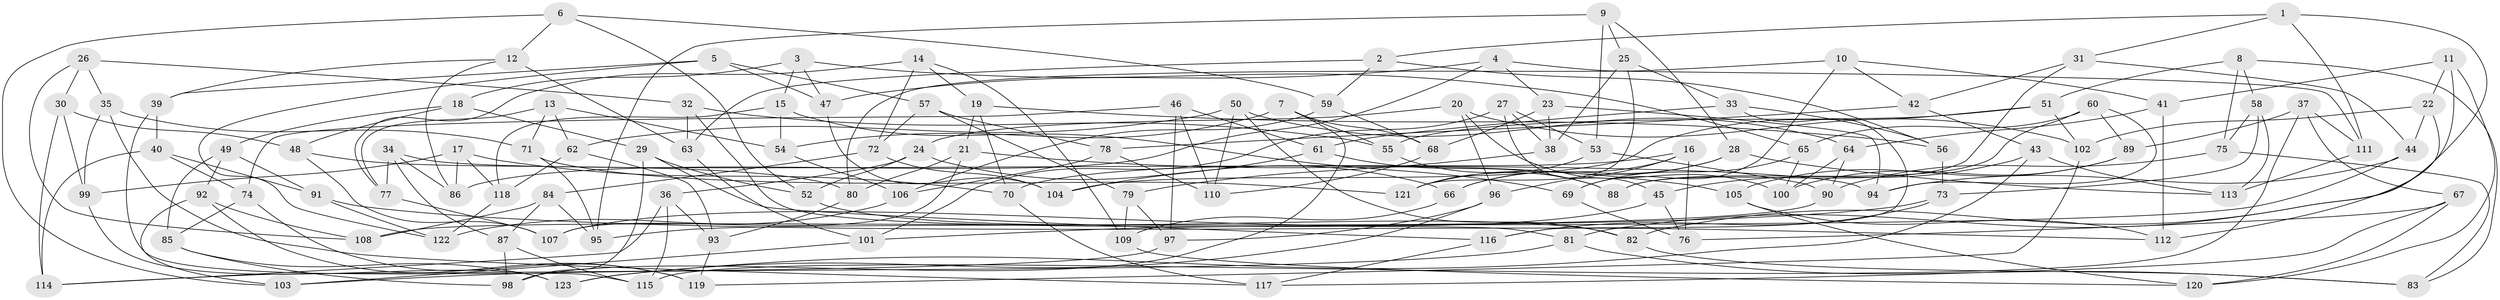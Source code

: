// Generated by graph-tools (version 1.1) at 2025/11/02/27/25 16:11:50]
// undirected, 123 vertices, 246 edges
graph export_dot {
graph [start="1"]
  node [color=gray90,style=filled];
  1;
  2;
  3;
  4;
  5;
  6;
  7;
  8;
  9;
  10;
  11;
  12;
  13;
  14;
  15;
  16;
  17;
  18;
  19;
  20;
  21;
  22;
  23;
  24;
  25;
  26;
  27;
  28;
  29;
  30;
  31;
  32;
  33;
  34;
  35;
  36;
  37;
  38;
  39;
  40;
  41;
  42;
  43;
  44;
  45;
  46;
  47;
  48;
  49;
  50;
  51;
  52;
  53;
  54;
  55;
  56;
  57;
  58;
  59;
  60;
  61;
  62;
  63;
  64;
  65;
  66;
  67;
  68;
  69;
  70;
  71;
  72;
  73;
  74;
  75;
  76;
  77;
  78;
  79;
  80;
  81;
  82;
  83;
  84;
  85;
  86;
  87;
  88;
  89;
  90;
  91;
  92;
  93;
  94;
  95;
  96;
  97;
  98;
  99;
  100;
  101;
  102;
  103;
  104;
  105;
  106;
  107;
  108;
  109;
  110;
  111;
  112;
  113;
  114;
  115;
  116;
  117;
  118;
  119;
  120;
  121;
  122;
  123;
  1 -- 81;
  1 -- 31;
  1 -- 2;
  1 -- 111;
  2 -- 63;
  2 -- 59;
  2 -- 56;
  3 -- 47;
  3 -- 18;
  3 -- 65;
  3 -- 15;
  4 -- 23;
  4 -- 86;
  4 -- 111;
  4 -- 47;
  5 -- 39;
  5 -- 47;
  5 -- 57;
  5 -- 122;
  6 -- 59;
  6 -- 12;
  6 -- 52;
  6 -- 103;
  7 -- 55;
  7 -- 68;
  7 -- 54;
  7 -- 98;
  8 -- 58;
  8 -- 51;
  8 -- 83;
  8 -- 75;
  9 -- 95;
  9 -- 53;
  9 -- 25;
  9 -- 28;
  10 -- 41;
  10 -- 69;
  10 -- 80;
  10 -- 42;
  11 -- 22;
  11 -- 120;
  11 -- 82;
  11 -- 41;
  12 -- 86;
  12 -- 63;
  12 -- 39;
  13 -- 54;
  13 -- 62;
  13 -- 71;
  13 -- 77;
  14 -- 77;
  14 -- 72;
  14 -- 19;
  14 -- 109;
  15 -- 69;
  15 -- 118;
  15 -- 54;
  16 -- 96;
  16 -- 70;
  16 -- 76;
  16 -- 66;
  17 -- 70;
  17 -- 118;
  17 -- 99;
  17 -- 86;
  18 -- 29;
  18 -- 48;
  18 -- 49;
  19 -- 21;
  19 -- 70;
  19 -- 56;
  20 -- 24;
  20 -- 100;
  20 -- 102;
  20 -- 96;
  21 -- 105;
  21 -- 80;
  21 -- 107;
  22 -- 102;
  22 -- 44;
  22 -- 112;
  23 -- 94;
  23 -- 68;
  23 -- 38;
  24 -- 66;
  24 -- 36;
  24 -- 52;
  25 -- 121;
  25 -- 38;
  25 -- 33;
  26 -- 35;
  26 -- 30;
  26 -- 32;
  26 -- 108;
  27 -- 101;
  27 -- 45;
  27 -- 38;
  27 -- 53;
  28 -- 113;
  28 -- 66;
  28 -- 121;
  29 -- 116;
  29 -- 52;
  29 -- 98;
  30 -- 99;
  30 -- 48;
  30 -- 114;
  31 -- 42;
  31 -- 88;
  31 -- 44;
  32 -- 55;
  32 -- 63;
  32 -- 81;
  33 -- 56;
  33 -- 116;
  33 -- 61;
  34 -- 87;
  34 -- 86;
  34 -- 94;
  34 -- 77;
  35 -- 71;
  35 -- 117;
  35 -- 99;
  36 -- 114;
  36 -- 93;
  36 -- 115;
  37 -- 115;
  37 -- 67;
  37 -- 89;
  37 -- 111;
  38 -- 79;
  39 -- 115;
  39 -- 40;
  40 -- 74;
  40 -- 114;
  40 -- 91;
  41 -- 64;
  41 -- 112;
  42 -- 43;
  42 -- 78;
  43 -- 113;
  43 -- 45;
  43 -- 123;
  44 -- 95;
  44 -- 94;
  45 -- 107;
  45 -- 76;
  46 -- 110;
  46 -- 74;
  46 -- 61;
  46 -- 97;
  47 -- 104;
  48 -- 107;
  48 -- 80;
  49 -- 92;
  49 -- 85;
  49 -- 91;
  50 -- 64;
  50 -- 110;
  50 -- 82;
  50 -- 62;
  51 -- 55;
  51 -- 102;
  51 -- 104;
  52 -- 82;
  53 -- 121;
  53 -- 90;
  54 -- 106;
  55 -- 88;
  56 -- 73;
  57 -- 79;
  57 -- 78;
  57 -- 72;
  58 -- 75;
  58 -- 73;
  58 -- 113;
  59 -- 106;
  59 -- 68;
  60 -- 89;
  60 -- 94;
  60 -- 88;
  60 -- 65;
  61 -- 88;
  61 -- 104;
  62 -- 93;
  62 -- 118;
  63 -- 101;
  64 -- 100;
  64 -- 90;
  65 -- 69;
  65 -- 100;
  66 -- 109;
  67 -- 76;
  67 -- 117;
  67 -- 120;
  68 -- 110;
  69 -- 76;
  70 -- 117;
  71 -- 121;
  71 -- 95;
  72 -- 84;
  72 -- 104;
  73 -- 101;
  73 -- 116;
  74 -- 85;
  74 -- 119;
  75 -- 83;
  75 -- 90;
  77 -- 107;
  78 -- 106;
  78 -- 110;
  79 -- 97;
  79 -- 109;
  80 -- 93;
  81 -- 103;
  81 -- 83;
  82 -- 83;
  84 -- 95;
  84 -- 108;
  84 -- 87;
  85 -- 98;
  85 -- 123;
  87 -- 98;
  87 -- 115;
  89 -- 105;
  89 -- 100;
  90 -- 108;
  91 -- 122;
  91 -- 112;
  92 -- 103;
  92 -- 119;
  92 -- 108;
  93 -- 119;
  96 -- 97;
  96 -- 123;
  97 -- 114;
  99 -- 123;
  101 -- 103;
  102 -- 119;
  105 -- 112;
  105 -- 120;
  106 -- 122;
  109 -- 120;
  111 -- 113;
  116 -- 117;
  118 -- 122;
}
